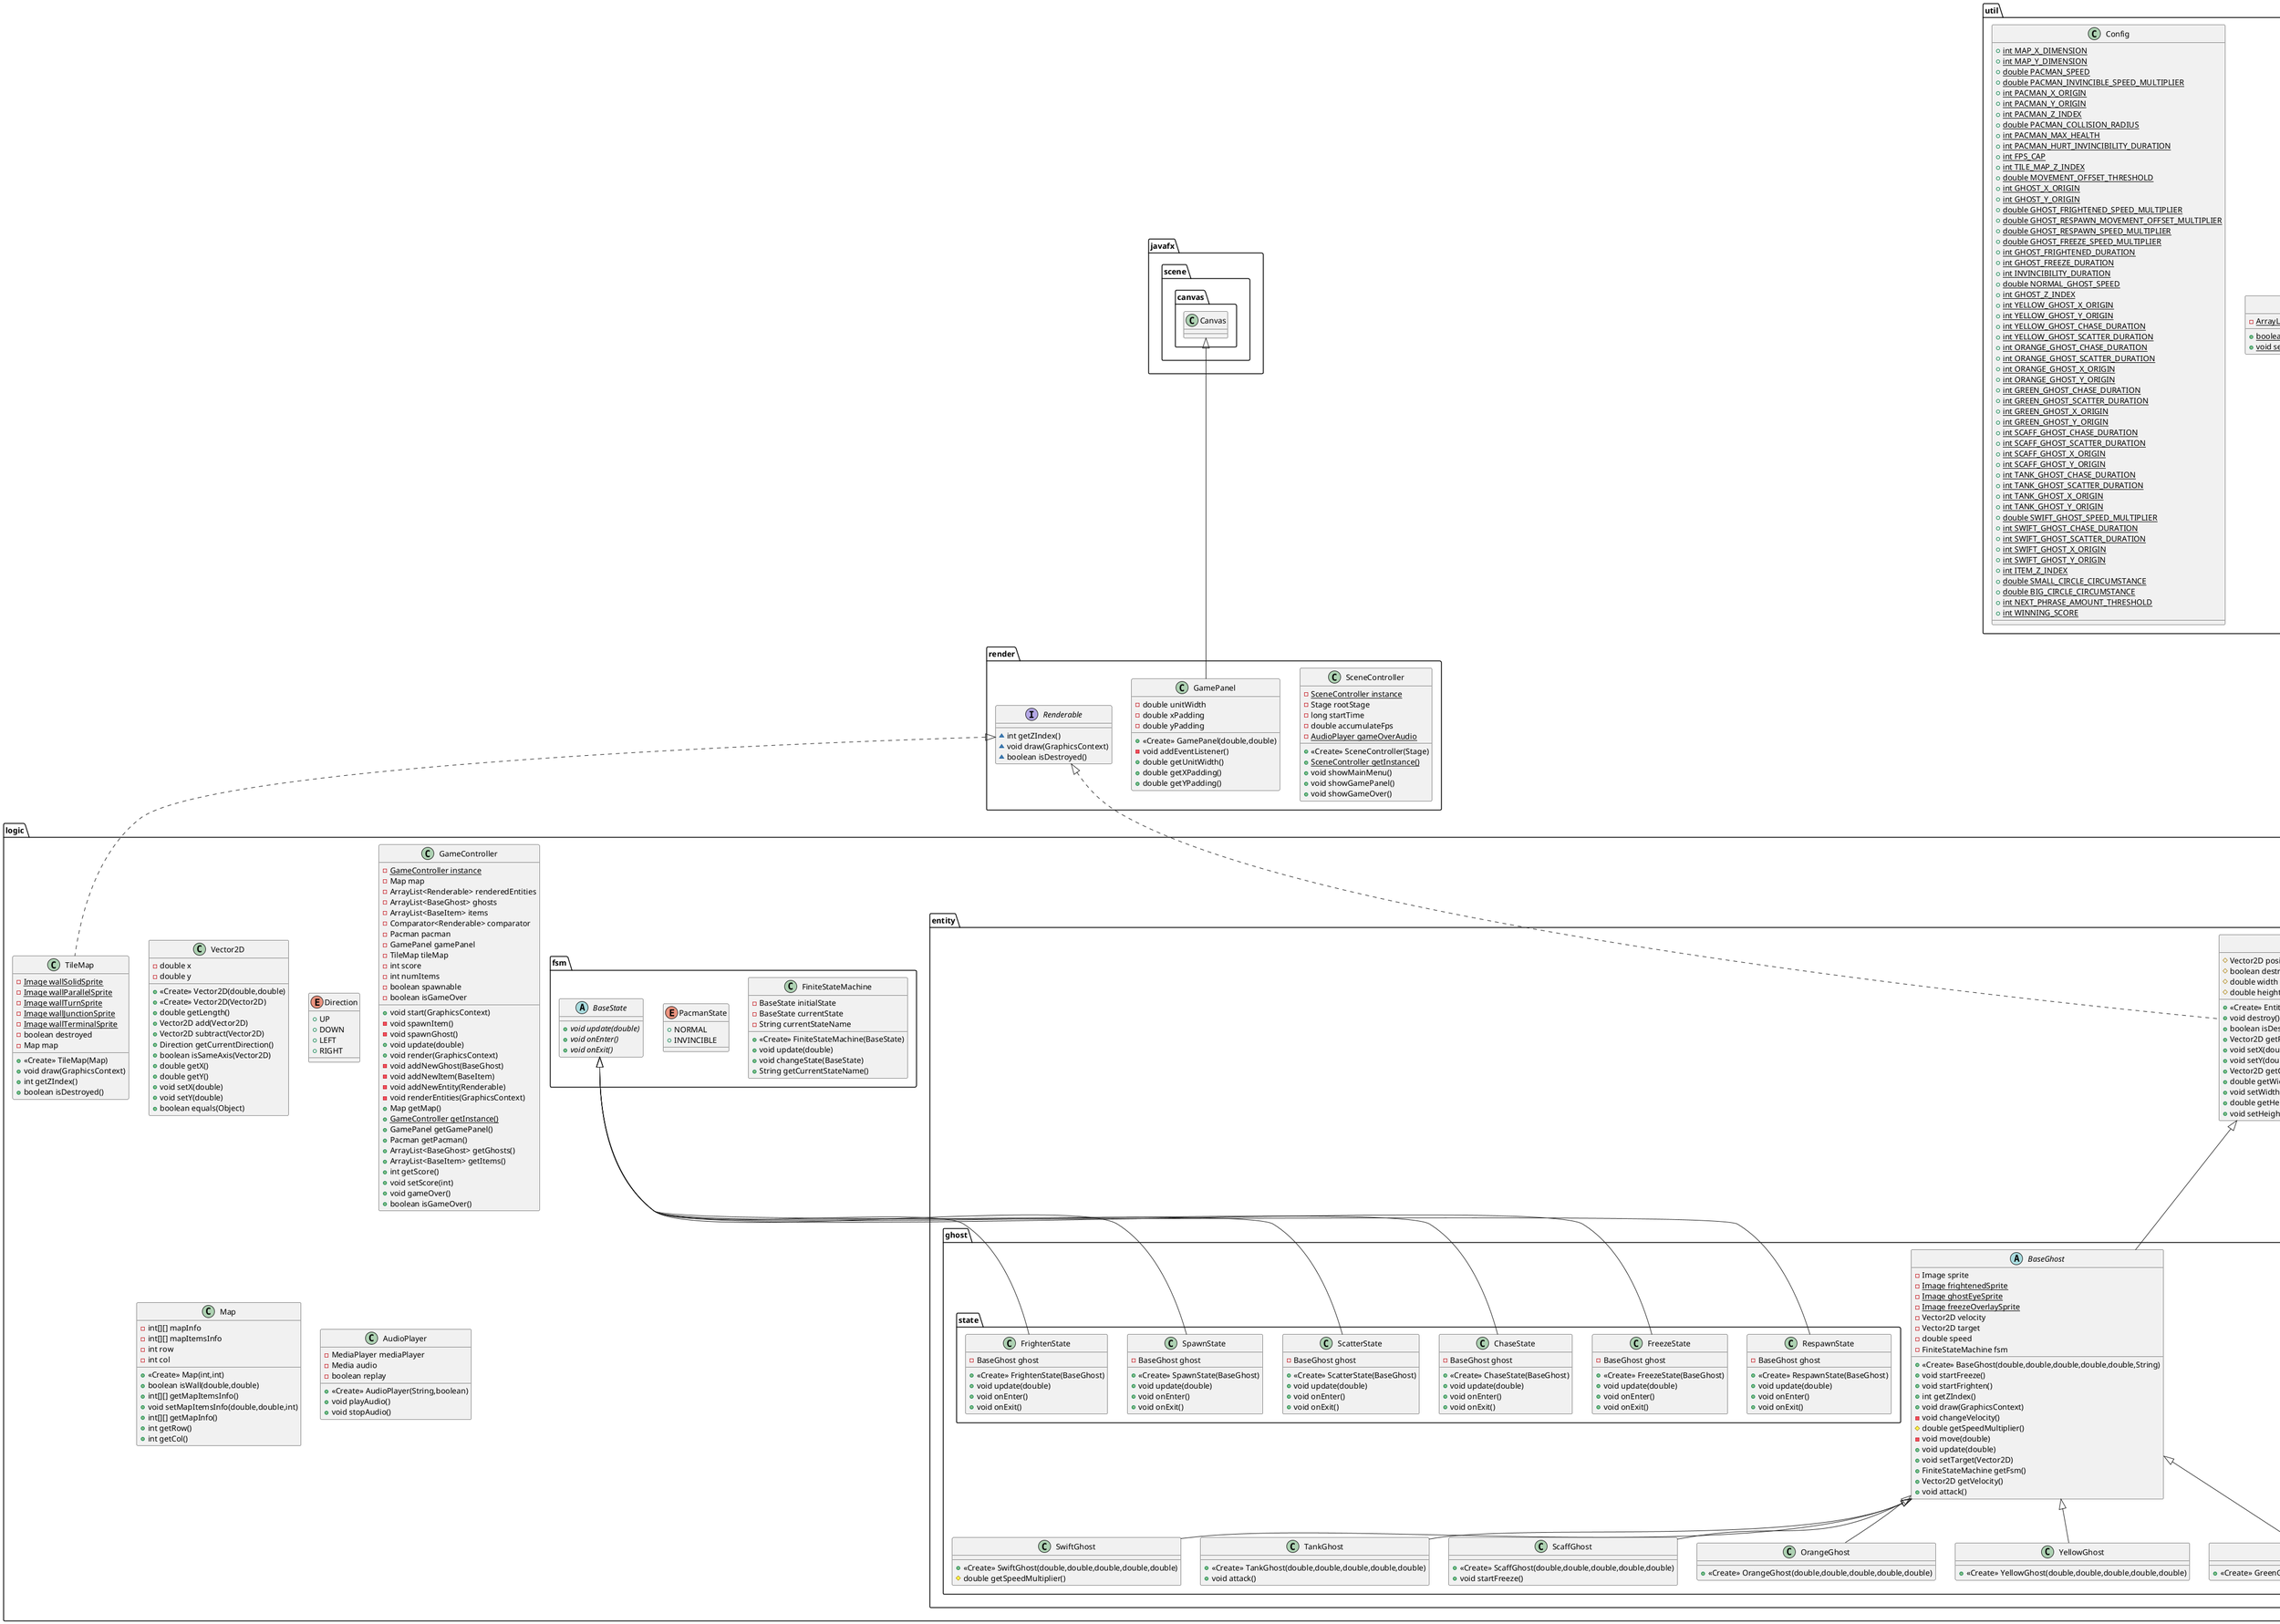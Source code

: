 @startuml
class logic.entity.ghost.state.RespawnState {
- BaseGhost ghost
+ <<Create>> RespawnState(BaseGhost)
+ void update(double)
+ void onEnter()
+ void onExit()
}
abstract class logic.entity.item.BaseItem {
- Image sprite
+ <<Create>> BaseItem(double,double,double,double,String)
+ int getZIndex()
+ void draw(GraphicsContext)
+ {abstract}void useEffect()
}
class logic.entity.ghost.state.FreezeState {
- BaseGhost ghost
+ <<Create>> FreezeState(BaseGhost)
+ void update(double)
+ void onEnter()
+ void onExit()
}
class logic.entity.item.Cloak {
+ <<Create>> Cloak(double,double,double,double)
+ void useEffect()
}
class render.SceneController {
- {static} SceneController instance
- Stage rootStage
- long startTime
- double accumulateFps
- {static} AudioPlayer gameOverAudio
+ <<Create>> SceneController(Stage)
+ {static} SceneController getInstance()
+ void showMainMenu()
+ void showGamePanel()
+ void showGameOver()
}
class logic.entity.ghost.state.ChaseState {
- BaseGhost ghost
+ <<Create>> ChaseState(BaseGhost)
+ void update(double)
+ void onEnter()
+ void onExit()
}
class logic.entity.ghost.SwiftGhost {
+ <<Create>> SwiftGhost(double,double,double,double,double)
# double getSpeedMultiplier()
}
class logic.Vector2D {
- double x
- double y
+ <<Create>> Vector2D(double,double)
+ <<Create>> Vector2D(Vector2D)
+ double getLength()
+ Vector2D add(Vector2D)
+ Vector2D subtract(Vector2D)
+ Direction getCurrentDirection()
+ boolean isSameAxis(Vector2D)
+ double getX()
+ double getY()
+ void setX(double)
+ void setY(double)
+ boolean equals(Object)
}
class logic.entity.ghost.TankGhost {
+ <<Create>> TankGhost(double,double,double,double,double)
+ void attack()
}
class logic.fsm.FiniteStateMachine {
- BaseState initialState
- BaseState currentState
- String currentStateName
+ <<Create>> FiniteStateMachine(BaseState)
+ void update(double)
+ void changeState(BaseState)
+ String getCurrentStateName()
}
class logic.entity.Pacman {
- {static} Image spriteNormal
- {static} Image spriteInvincible
- {static} Image spriteHeart
- {static} AudioPlayer frightenedGhostAudio
- {static} AudioPlayer collectedCoinAudio
- {static} AudioPlayer collectedFreezePotionAudio
- {static} AudioPlayer collectedCloakAudio
- Vector2D velocity
- Vector2D nextVelocity
- int health
- PacmanState state
+ <<Create>> Pacman(double,double,double,double)
+ int getZIndex()
+ void draw(GraphicsContext)
- void getInput()
- void changeVelocity()
+ void startInvincible(long)
- void collisionCheck()
+ void update(double)
- void move(double)
+ Vector2D getVelocity()
+ void takeDamage(int)
}
class util.InputUtility {
- {static} ArrayList<KeyCode> keyPressed
+ {static} boolean getKeyPressed(KeyCode)
+ {static} void setKeyPressed(KeyCode,boolean)
}
enum logic.Direction {
+  UP
+  DOWN
+  LEFT
+  RIGHT
}
enum logic.fsm.PacmanState {
+  NORMAL
+  INVINCIBLE
}
abstract class logic.entity.Entity {
# Vector2D position
# boolean destroyed
# double width
# double height
+ <<Create>> Entity(double,double,double,double)
+ void destroy()
+ boolean isDestroyed()
+ Vector2D getPosition()
+ void setX(double)
+ void setY(double)
+ Vector2D getCentroid()
+ double getWidth()
+ void setWidth(double)
+ double getHeight()
+ void setHeight(double)
}
class logic.entity.ghost.state.ScatterState {
- BaseGhost ghost
+ <<Create>> ScatterState(BaseGhost)
+ void update(double)
+ void onEnter()
+ void onExit()
}
class logic.GameController {
- {static} GameController instance
- Map map
- ArrayList<Renderable> renderedEntities
- ArrayList<BaseGhost> ghosts
- ArrayList<BaseItem> items
- Comparator<Renderable> comparator
- Pacman pacman
- GamePanel gamePanel
- TileMap tileMap
- int score
- int numItems
- boolean spawnable
- boolean isGameOver
+ void start(GraphicsContext)
- void spawnItem()
- void spawnGhost()
+ void update(double)
+ void render(GraphicsContext)
- void addNewGhost(BaseGhost)
- void addNewItem(BaseItem)
- void addNewEntity(Renderable)
- void renderEntities(GraphicsContext)
+ Map getMap()
+ {static} GameController getInstance()
+ GamePanel getGamePanel()
+ Pacman getPacman()
+ ArrayList<BaseGhost> getGhosts()
+ ArrayList<BaseItem> getItems()
+ int getScore()
+ void setScore(int)
+ void gameOver()
+ boolean isGameOver()
}
class logic.entity.ghost.ScaffGhost {
+ <<Create>> ScaffGhost(double,double,double,double,double)
+ void startFreeze()
}
class util.Config {
+ {static} int MAP_X_DIMENSION
+ {static} int MAP_Y_DIMENSION
+ {static} double PACMAN_SPEED
+ {static} double PACMAN_INVINCIBLE_SPEED_MULTIPLIER
+ {static} int PACMAN_X_ORIGIN
+ {static} int PACMAN_Y_ORIGIN
+ {static} int PACMAN_Z_INDEX
+ {static} double PACMAN_COLLISION_RADIUS
+ {static} int PACMAN_MAX_HEALTH
+ {static} int PACMAN_HURT_INVINCIBILITY_DURATION
+ {static} int FPS_CAP
+ {static} int TILE_MAP_Z_INDEX
+ {static} double MOVEMENT_OFFSET_THRESHOLD
+ {static} int GHOST_X_ORIGIN
+ {static} int GHOST_Y_ORIGIN
+ {static} double GHOST_FRIGHTENED_SPEED_MULTIPLIER
+ {static} double GHOST_RESPAWN_MOVEMENT_OFFSET_MULTIPLIER
+ {static} double GHOST_RESPAWN_SPEED_MULTIPLIER
+ {static} double GHOST_FREEZE_SPEED_MULTIPLIER
+ {static} int GHOST_FRIGHTENED_DURATION
+ {static} int GHOST_FREEZE_DURATION
+ {static} int INVINCIBILITY_DURATION
+ {static} double NORMAL_GHOST_SPEED
+ {static} int GHOST_Z_INDEX
+ {static} int YELLOW_GHOST_X_ORIGIN
+ {static} int YELLOW_GHOST_Y_ORIGIN
+ {static} int YELLOW_GHOST_CHASE_DURATION
+ {static} int YELLOW_GHOST_SCATTER_DURATION
+ {static} int ORANGE_GHOST_CHASE_DURATION
+ {static} int ORANGE_GHOST_SCATTER_DURATION
+ {static} int ORANGE_GHOST_X_ORIGIN
+ {static} int ORANGE_GHOST_Y_ORIGIN
+ {static} int GREEN_GHOST_CHASE_DURATION
+ {static} int GREEN_GHOST_SCATTER_DURATION
+ {static} int GREEN_GHOST_X_ORIGIN
+ {static} int GREEN_GHOST_Y_ORIGIN
+ {static} int SCAFF_GHOST_CHASE_DURATION
+ {static} int SCAFF_GHOST_SCATTER_DURATION
+ {static} int SCAFF_GHOST_X_ORIGIN
+ {static} int SCAFF_GHOST_Y_ORIGIN
+ {static} int TANK_GHOST_CHASE_DURATION
+ {static} int TANK_GHOST_SCATTER_DURATION
+ {static} int TANK_GHOST_X_ORIGIN
+ {static} int TANK_GHOST_Y_ORIGIN
+ {static} double SWIFT_GHOST_SPEED_MULTIPLIER
+ {static} int SWIFT_GHOST_CHASE_DURATION
+ {static} int SWIFT_GHOST_SCATTER_DURATION
+ {static} int SWIFT_GHOST_X_ORIGIN
+ {static} int SWIFT_GHOST_Y_ORIGIN
+ {static} int ITEM_Z_INDEX
+ {static} double SMALL_CIRCLE_CIRCUMSTANCE
+ {static} double BIG_CIRCLE_CIRCUMSTANCE
+ {static} int NEXT_PHRASE_AMOUNT_THRESHOLD
+ {static} int WINNING_SCORE
}
class logic.entity.ghost.state.SpawnState {
- BaseGhost ghost
+ <<Create>> SpawnState(BaseGhost)
+ void update(double)
+ void onEnter()
+ void onExit()
}
class logic.entity.ghost.state.FrightenState {
- BaseGhost ghost
+ <<Create>> FrightenState(BaseGhost)
+ void update(double)
+ void onEnter()
+ void onExit()
}
abstract class logic.fsm.BaseState {
+ {abstract}void update(double)
+ {abstract}void onEnter()
+ {abstract}void onExit()
}
class logic.TileMap {
- {static} Image wallSolidSprite
- {static} Image wallParallelSprite
- {static} Image wallTurnSprite
- {static} Image wallJunctionSprite
- {static} Image wallTerminalSprite
- boolean destroyed
- Map map
+ <<Create>> TileMap(Map)
+ void draw(GraphicsContext)
+ int getZIndex()
+ boolean isDestroyed()
}
class render.GamePanel {
- double unitWidth
- double xPadding
- double yPadding
+ <<Create>> GamePanel(double,double)
- void addEventListener()
+ double getUnitWidth()
+ double getXPadding()
+ double getYPadding()
}
class logic.entity.ghost.OrangeGhost {
+ <<Create>> OrangeGhost(double,double,double,double,double)
}
class logic.entity.ghost.YellowGhost {
+ <<Create>> YellowGhost(double,double,double,double,double)
}
class logic.entity.item.FreezePotion {
+ <<Create>> FreezePotion(double,double,double,double)
+ void useEffect()
}
class logic.Map {
- int[][] mapInfo
- int[][] mapItemsInfo
- int row
- int col
+ <<Create>> Map(int,int)
+ boolean isWall(double,double)
+ int[][] getMapItemsInfo()
+ void setMapItemsInfo(double,double,int)
+ int[][] getMapInfo()
+ int getRow()
+ int getCol()
}
abstract class logic.entity.ghost.BaseGhost {
- Image sprite
- {static} Image frightenedSprite
- {static} Image ghostEyeSprite
- {static} Image freezeOverlaySprite
- Vector2D velocity
- Vector2D target
- double speed
- FiniteStateMachine fsm
+ <<Create>> BaseGhost(double,double,double,double,double,String)
+ void startFreeze()
+ void startFrighten()
+ int getZIndex()
+ void draw(GraphicsContext)
- void changeVelocity()
# double getSpeedMultiplier()
- void move(double)
+ void update(double)
+ void setTarget(Vector2D)
+ FiniteStateMachine getFsm()
+ Vector2D getVelocity()
+ void attack()
}
class logic.entity.ghost.GreenGhost {
+ <<Create>> GreenGhost(double,double,double,double,double)
}
interface render.Renderable {
~ int getZIndex()
~ void draw(GraphicsContext)
~ boolean isDestroyed()
}
class logic.AudioPlayer {
- MediaPlayer mediaPlayer
- Media audio
- boolean replay
+ <<Create>> AudioPlayer(String,boolean)
+ void playAudio()
+ void stopAudio()
}


logic.fsm.BaseState <|-- logic.entity.ghost.state.RespawnState
logic.entity.Entity <|-- logic.entity.item.BaseItem
logic.fsm.BaseState <|-- logic.entity.ghost.state.FreezeState
logic.entity.item.BaseItem <|-- logic.entity.item.Cloak
logic.fsm.BaseState <|-- logic.entity.ghost.state.ChaseState
logic.entity.ghost.BaseGhost <|-- logic.entity.ghost.SwiftGhost
logic.entity.ghost.BaseGhost <|-- logic.entity.ghost.TankGhost
logic.entity.Entity <|-- logic.entity.Pacman
render.Renderable <|.. logic.entity.Entity
logic.fsm.BaseState <|-- logic.entity.ghost.state.ScatterState
logic.entity.ghost.BaseGhost <|-- logic.entity.ghost.ScaffGhost
logic.fsm.BaseState <|-- logic.entity.ghost.state.SpawnState
logic.fsm.BaseState <|-- logic.entity.ghost.state.FrightenState
render.Renderable <|.. logic.TileMap
javafx.scene.canvas.Canvas <|-- render.GamePanel
logic.entity.ghost.BaseGhost <|-- logic.entity.ghost.OrangeGhost
logic.entity.ghost.BaseGhost <|-- logic.entity.ghost.YellowGhost
logic.entity.item.BaseItem <|-- logic.entity.item.FreezePotion
logic.entity.Entity <|-- logic.entity.ghost.BaseGhost
logic.entity.ghost.BaseGhost <|-- logic.entity.ghost.GreenGhost
@enduml